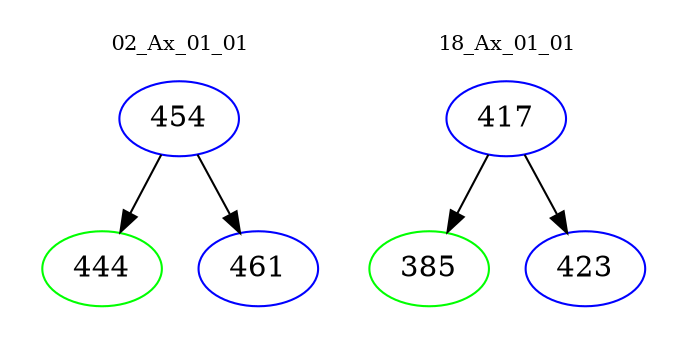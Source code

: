 digraph{
subgraph cluster_0 {
color = white
label = "02_Ax_01_01";
fontsize=10;
T0_454 [label="454", color="blue"]
T0_454 -> T0_444 [color="black"]
T0_444 [label="444", color="green"]
T0_454 -> T0_461 [color="black"]
T0_461 [label="461", color="blue"]
}
subgraph cluster_1 {
color = white
label = "18_Ax_01_01";
fontsize=10;
T1_417 [label="417", color="blue"]
T1_417 -> T1_385 [color="black"]
T1_385 [label="385", color="green"]
T1_417 -> T1_423 [color="black"]
T1_423 [label="423", color="blue"]
}
}
